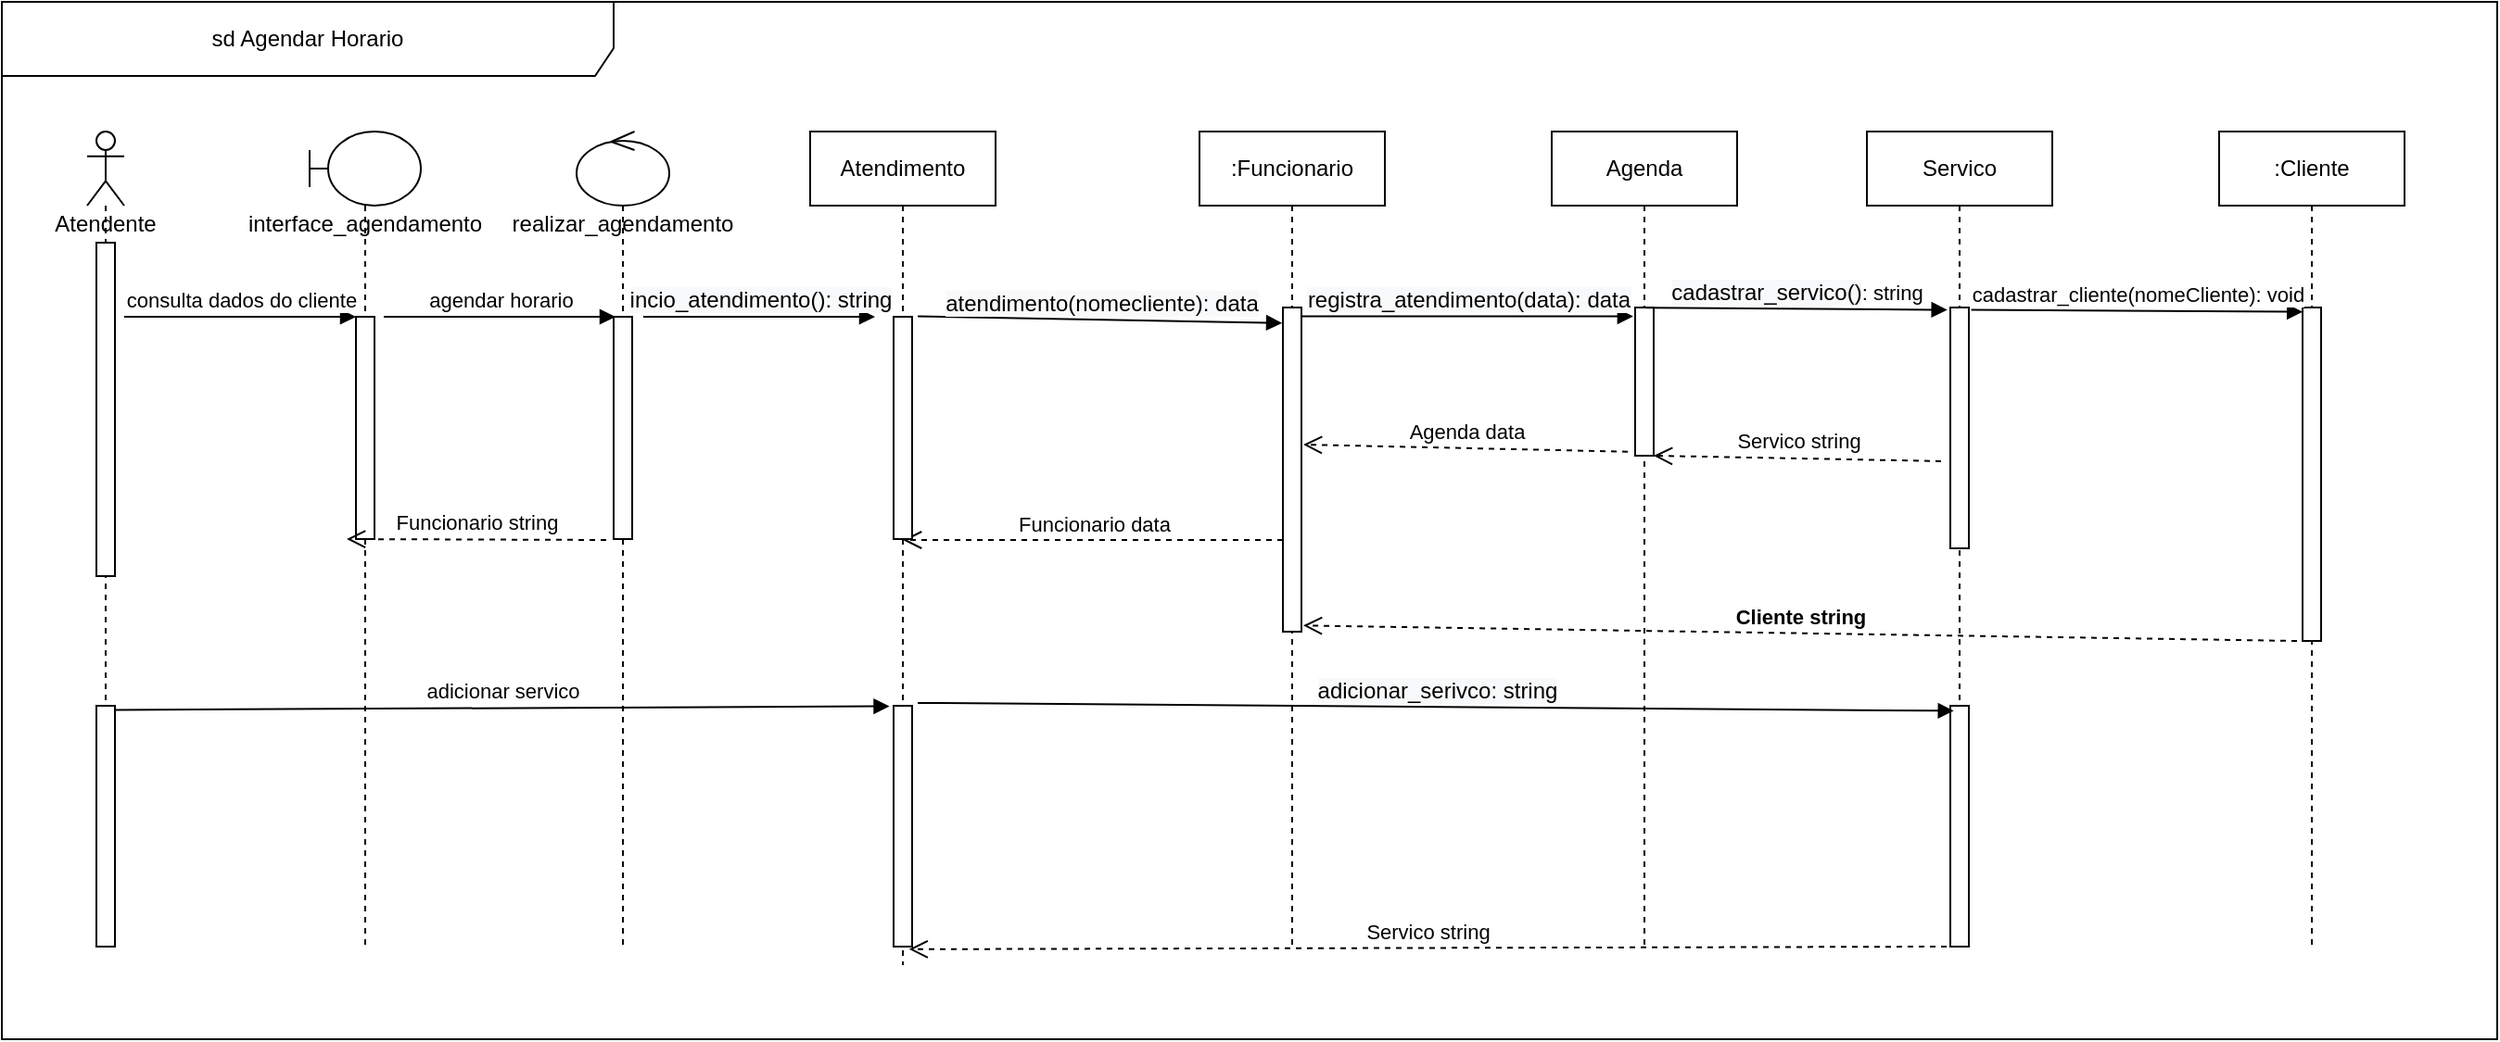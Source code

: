 <mxfile version="14.6.11" type="device"><diagram id="sYILmoYknMZlVqKk6lHa" name="Page-1"><mxGraphModel dx="1342" dy="614" grid="1" gridSize="10" guides="1" tooltips="1" connect="1" arrows="1" fold="1" page="1" pageScale="1" pageWidth="827" pageHeight="1169" math="0" shadow="0"><root><mxCell id="0"/><mxCell id="1" parent="0"/><mxCell id="KtXPnJZJ_gHyf2PemiY1-1" value="sd Agendar Horario" style="shape=umlFrame;whiteSpace=wrap;html=1;width=330;height=40;" parent="1" vertex="1"><mxGeometry x="54" y="60" width="1346" height="560" as="geometry"/></mxCell><mxCell id="KtXPnJZJ_gHyf2PemiY1-2" value=":Funcionario" style="shape=umlLifeline;perimeter=lifelinePerimeter;whiteSpace=wrap;html=1;container=1;collapsible=0;recursiveResize=0;outlineConnect=0;" parent="1" vertex="1"><mxGeometry x="700" y="130" width="100" height="440" as="geometry"/></mxCell><mxCell id="KtXPnJZJ_gHyf2PemiY1-3" value="" style="html=1;points=[];perimeter=orthogonalPerimeter;" parent="KtXPnJZJ_gHyf2PemiY1-2" vertex="1"><mxGeometry x="45" y="95" width="10" height="175" as="geometry"/></mxCell><mxCell id="KtXPnJZJ_gHyf2PemiY1-4" value="Funcionario data" style="html=1;verticalAlign=bottom;endArrow=open;dashed=1;endSize=8;" parent="KtXPnJZJ_gHyf2PemiY1-2" edge="1" target="R1qB3UWMPyIPSlI1BhNb-3"><mxGeometry relative="1" as="geometry"><mxPoint x="45" y="220.5" as="sourcePoint"/><mxPoint x="-95" y="220" as="targetPoint"/></mxGeometry></mxCell><mxCell id="KtXPnJZJ_gHyf2PemiY1-5" value="Agenda" style="shape=umlLifeline;perimeter=lifelinePerimeter;whiteSpace=wrap;html=1;container=1;collapsible=0;recursiveResize=0;outlineConnect=0;" parent="1" vertex="1"><mxGeometry x="890" y="130" width="100" height="440" as="geometry"/></mxCell><mxCell id="KtXPnJZJ_gHyf2PemiY1-6" value="" style="html=1;points=[];perimeter=orthogonalPerimeter;" parent="KtXPnJZJ_gHyf2PemiY1-5" vertex="1"><mxGeometry x="45" y="95" width="10" height="80" as="geometry"/></mxCell><mxCell id="KtXPnJZJ_gHyf2PemiY1-7" value=":Cliente" style="shape=umlLifeline;perimeter=lifelinePerimeter;whiteSpace=wrap;html=1;container=1;collapsible=0;recursiveResize=0;outlineConnect=0;" parent="1" vertex="1"><mxGeometry x="1250" y="130" width="100" height="440" as="geometry"/></mxCell><mxCell id="KtXPnJZJ_gHyf2PemiY1-8" value="" style="html=1;points=[];perimeter=orthogonalPerimeter;" parent="KtXPnJZJ_gHyf2PemiY1-7" vertex="1"><mxGeometry x="45" y="95" width="10" height="180" as="geometry"/></mxCell><mxCell id="KtXPnJZJ_gHyf2PemiY1-9" value="interface_agendamento" style="shape=umlLifeline;participant=umlBoundary;perimeter=lifelinePerimeter;whiteSpace=wrap;html=1;container=1;collapsible=0;recursiveResize=0;verticalAlign=top;spacingTop=36;outlineConnect=0;" parent="1" vertex="1"><mxGeometry x="220" y="130" width="60" height="440" as="geometry"/></mxCell><mxCell id="KtXPnJZJ_gHyf2PemiY1-10" value="" style="html=1;points=[];perimeter=orthogonalPerimeter;" parent="KtXPnJZJ_gHyf2PemiY1-9" vertex="1"><mxGeometry x="25" y="100" width="10" height="120" as="geometry"/></mxCell><mxCell id="KtXPnJZJ_gHyf2PemiY1-11" value="realizar_agendamento" style="shape=umlLifeline;participant=umlControl;perimeter=lifelinePerimeter;whiteSpace=wrap;html=1;container=1;collapsible=0;recursiveResize=0;verticalAlign=top;spacingTop=36;outlineConnect=0;" parent="1" vertex="1"><mxGeometry x="364" y="130" width="50" height="440" as="geometry"/></mxCell><mxCell id="KtXPnJZJ_gHyf2PemiY1-12" value="" style="html=1;points=[];perimeter=orthogonalPerimeter;" parent="KtXPnJZJ_gHyf2PemiY1-11" vertex="1"><mxGeometry x="20" y="100" width="10" height="120" as="geometry"/></mxCell><mxCell id="KtXPnJZJ_gHyf2PemiY1-13" value="Atendente" style="shape=umlLifeline;participant=umlActor;perimeter=lifelinePerimeter;whiteSpace=wrap;html=1;container=1;collapsible=0;recursiveResize=0;verticalAlign=top;spacingTop=36;outlineConnect=0;size=40;" parent="1" vertex="1"><mxGeometry x="100" y="130" width="20" height="440" as="geometry"/></mxCell><mxCell id="KtXPnJZJ_gHyf2PemiY1-14" value="" style="html=1;points=[];perimeter=orthogonalPerimeter;" parent="KtXPnJZJ_gHyf2PemiY1-13" vertex="1"><mxGeometry x="5" y="60" width="10" height="180" as="geometry"/></mxCell><mxCell id="KtXPnJZJ_gHyf2PemiY1-15" value="consulta dados do cliente" style="html=1;verticalAlign=bottom;endArrow=block;" parent="1" target="KtXPnJZJ_gHyf2PemiY1-10" edge="1"><mxGeometry width="80" relative="1" as="geometry"><mxPoint x="120" y="230" as="sourcePoint"/><mxPoint x="200" y="230" as="targetPoint"/></mxGeometry></mxCell><mxCell id="KtXPnJZJ_gHyf2PemiY1-16" value="agendar horario" style="html=1;verticalAlign=bottom;endArrow=block;" parent="1" edge="1"><mxGeometry width="80" relative="1" as="geometry"><mxPoint x="260" y="230" as="sourcePoint"/><mxPoint x="385" y="230" as="targetPoint"/></mxGeometry></mxCell><mxCell id="KtXPnJZJ_gHyf2PemiY1-17" value="&lt;span style=&quot;font-size: 12px ; text-align: left ; background-color: rgb(248 , 249 , 250)&quot;&gt;incio_atendimento()&lt;/span&gt;&lt;span style=&quot;font-size: 12px ; text-align: left ; background-color: rgb(248 , 249 , 250)&quot;&gt;: string&lt;/span&gt;" style="html=1;verticalAlign=bottom;endArrow=block;" parent="1" edge="1"><mxGeometry width="80" relative="1" as="geometry"><mxPoint x="400" y="230" as="sourcePoint"/><mxPoint x="525" y="230" as="targetPoint"/></mxGeometry></mxCell><mxCell id="KtXPnJZJ_gHyf2PemiY1-18" value="&lt;span style=&quot;font-size: 12px ; text-align: left ; background-color: rgb(248 , 249 , 250)&quot;&gt;atendimento(&lt;/span&gt;&lt;span style=&quot;font-size: 12px ; text-align: left ; background-color: rgb(248 , 249 , 250)&quot;&gt;nomecliente&lt;/span&gt;&lt;span style=&quot;font-size: 12px ; text-align: left ; background-color: rgb(248 , 249 , 250)&quot;&gt;): data&lt;/span&gt;" style="html=1;verticalAlign=bottom;endArrow=block;exitX=1.306;exitY=-0.002;exitDx=0;exitDy=0;exitPerimeter=0;entryX=-0.047;entryY=0.048;entryDx=0;entryDy=0;entryPerimeter=0;" parent="1" edge="1" target="KtXPnJZJ_gHyf2PemiY1-3" source="R1qB3UWMPyIPSlI1BhNb-4"><mxGeometry width="80" relative="1" as="geometry"><mxPoint x="578" y="230" as="sourcePoint"/><mxPoint x="708" y="230" as="targetPoint"/></mxGeometry></mxCell><mxCell id="KtXPnJZJ_gHyf2PemiY1-19" value="cadastrar_cliente(nomeCliente): void" style="html=1;verticalAlign=bottom;endArrow=block;exitX=1.129;exitY=0.01;exitDx=0;exitDy=0;exitPerimeter=0;entryX=0.012;entryY=0.013;entryDx=0;entryDy=0;entryPerimeter=0;" parent="1" edge="1" target="KtXPnJZJ_gHyf2PemiY1-8" source="R1qB3UWMPyIPSlI1BhNb-8"><mxGeometry width="80" relative="1" as="geometry"><mxPoint x="1140" y="230" as="sourcePoint"/><mxPoint x="1270" y="230" as="targetPoint"/></mxGeometry></mxCell><mxCell id="KtXPnJZJ_gHyf2PemiY1-20" value="Cliente string" style="html=1;verticalAlign=bottom;endArrow=open;dashed=1;endSize=8;entryX=1.1;entryY=0.981;entryDx=0;entryDy=0;entryPerimeter=0;exitX=-0.3;exitY=1;exitDx=0;exitDy=0;exitPerimeter=0;fontStyle=1" parent="1" source="KtXPnJZJ_gHyf2PemiY1-8" target="KtXPnJZJ_gHyf2PemiY1-3" edge="1"><mxGeometry relative="1" as="geometry"><mxPoint x="930" y="320" as="sourcePoint"/><mxPoint x="850" y="320" as="targetPoint"/></mxGeometry></mxCell><mxCell id="KtXPnJZJ_gHyf2PemiY1-21" value="Agenda data" style="html=1;verticalAlign=bottom;endArrow=open;dashed=1;endSize=8;exitX=-0.4;exitY=0.973;exitDx=0;exitDy=0;exitPerimeter=0;" parent="1" source="KtXPnJZJ_gHyf2PemiY1-6" edge="1"><mxGeometry relative="1" as="geometry"><mxPoint x="940" y="330" as="sourcePoint"/><mxPoint x="756" y="299" as="targetPoint"/></mxGeometry></mxCell><mxCell id="KtXPnJZJ_gHyf2PemiY1-22" value="Funcionario string" style="html=1;verticalAlign=bottom;endArrow=open;dashed=1;endSize=8;entryX=1;entryY=0.4;entryDx=0;entryDy=0;entryPerimeter=0;" parent="1" edge="1"><mxGeometry relative="1" as="geometry"><mxPoint x="380" y="350.5" as="sourcePoint"/><mxPoint x="240" y="350" as="targetPoint"/></mxGeometry></mxCell><mxCell id="xvRUAfqOayIM7zzjGgOc-2" value="adicionar servico" style="html=1;verticalAlign=bottom;endArrow=block;entryX=-0.224;entryY=0.002;entryDx=0;entryDy=0;entryPerimeter=0;exitX=1.012;exitY=0.017;exitDx=0;exitDy=0;exitPerimeter=0;" parent="1" target="xvRUAfqOayIM7zzjGgOc-1" edge="1" source="ES0Nfo4XnWL0-ivm4MPE-1"><mxGeometry width="80" relative="1" as="geometry"><mxPoint x="120" y="470" as="sourcePoint"/><mxPoint x="235" y="470" as="targetPoint"/></mxGeometry></mxCell><mxCell id="R1qB3UWMPyIPSlI1BhNb-3" value="Atendimento" style="shape=umlLifeline;perimeter=lifelinePerimeter;whiteSpace=wrap;html=1;container=1;collapsible=0;recursiveResize=0;outlineConnect=0;" parent="1" vertex="1"><mxGeometry x="490" y="130" width="100" height="450" as="geometry"/></mxCell><mxCell id="R1qB3UWMPyIPSlI1BhNb-4" value="" style="html=1;points=[];perimeter=orthogonalPerimeter;" parent="R1qB3UWMPyIPSlI1BhNb-3" vertex="1"><mxGeometry x="45" y="100" width="10" height="120" as="geometry"/></mxCell><mxCell id="xvRUAfqOayIM7zzjGgOc-1" value="" style="html=1;points=[];perimeter=orthogonalPerimeter;" parent="R1qB3UWMPyIPSlI1BhNb-3" vertex="1"><mxGeometry x="45" y="310" width="10" height="130" as="geometry"/></mxCell><mxCell id="R1qB3UWMPyIPSlI1BhNb-7" value="Servico" style="shape=umlLifeline;perimeter=lifelinePerimeter;whiteSpace=wrap;html=1;container=1;collapsible=0;recursiveResize=0;outlineConnect=0;" parent="1" vertex="1"><mxGeometry x="1060" y="130" width="100" height="440" as="geometry"/></mxCell><mxCell id="R1qB3UWMPyIPSlI1BhNb-8" value="" style="html=1;points=[];perimeter=orthogonalPerimeter;" parent="R1qB3UWMPyIPSlI1BhNb-7" vertex="1"><mxGeometry x="45" y="95" width="10" height="130" as="geometry"/></mxCell><mxCell id="R1qB3UWMPyIPSlI1BhNb-14" value="" style="html=1;points=[];perimeter=orthogonalPerimeter;" parent="R1qB3UWMPyIPSlI1BhNb-7" vertex="1"><mxGeometry x="45" y="310" width="10" height="130" as="geometry"/></mxCell><mxCell id="R1qB3UWMPyIPSlI1BhNb-10" value="&lt;span style=&quot;font-size: 12px ; text-align: left ; background-color: rgb(248 , 249 , 250)&quot;&gt;cadastrar_servico()&lt;/span&gt;: string" style="html=1;verticalAlign=bottom;endArrow=block;entryX=-0.165;entryY=0.01;entryDx=0;entryDy=0;entryPerimeter=0;exitX=0.6;exitY=0.001;exitDx=0;exitDy=0;exitPerimeter=0;" parent="1" edge="1" target="R1qB3UWMPyIPSlI1BhNb-8" source="KtXPnJZJ_gHyf2PemiY1-6"><mxGeometry width="80" relative="1" as="geometry"><mxPoint x="960" y="230" as="sourcePoint"/><mxPoint x="1090" y="230" as="targetPoint"/></mxGeometry></mxCell><mxCell id="R1qB3UWMPyIPSlI1BhNb-13" value="&lt;span style=&quot;font-size: 12px ; text-align: left ; background-color: rgb(248 , 249 , 250)&quot;&gt;registra_atendimento(data)&lt;/span&gt;&lt;span style=&quot;font-size: 12px ; text-align: left ; background-color: rgb(248 , 249 , 250)&quot;&gt;: data&lt;/span&gt;" style="html=1;verticalAlign=bottom;endArrow=block;entryX=-0.106;entryY=0.06;entryDx=0;entryDy=0;entryPerimeter=0;" parent="1" edge="1" target="KtXPnJZJ_gHyf2PemiY1-6" source="KtXPnJZJ_gHyf2PemiY1-3"><mxGeometry width="80" relative="1" as="geometry"><mxPoint x="780" y="230" as="sourcePoint"/><mxPoint x="910" y="230" as="targetPoint"/></mxGeometry></mxCell><mxCell id="R1qB3UWMPyIPSlI1BhNb-17" value="&lt;span style=&quot;font-size: 12px ; text-align: left ; background-color: rgb(248 , 249 , 250)&quot;&gt;adicionar_serivco&lt;/span&gt;&lt;span style=&quot;font-size: 12px ; text-align: left ; background-color: rgb(248 , 249 , 250)&quot;&gt;: string&lt;/span&gt;" style="html=1;verticalAlign=bottom;endArrow=block;exitX=1.306;exitY=-0.012;exitDx=0;exitDy=0;exitPerimeter=0;entryX=0.188;entryY=0.021;entryDx=0;entryDy=0;entryPerimeter=0;" parent="1" source="xvRUAfqOayIM7zzjGgOc-1" target="R1qB3UWMPyIPSlI1BhNb-14" edge="1"><mxGeometry width="80" relative="1" as="geometry"><mxPoint x="600" y="470" as="sourcePoint"/><mxPoint x="730" y="470" as="targetPoint"/></mxGeometry></mxCell><mxCell id="R1qB3UWMPyIPSlI1BhNb-18" value="Servico string" style="html=1;verticalAlign=bottom;endArrow=open;dashed=1;endSize=8;entryX=0.835;entryY=1.011;entryDx=0;entryDy=0;entryPerimeter=0;exitX=-0.2;exitY=1;exitDx=0;exitDy=0;exitPerimeter=0;" parent="1" source="R1qB3UWMPyIPSlI1BhNb-14" target="xvRUAfqOayIM7zzjGgOc-1" edge="1"><mxGeometry relative="1" as="geometry"><mxPoint x="843" y="550" as="sourcePoint"/><mxPoint x="660" y="548.97" as="targetPoint"/></mxGeometry></mxCell><mxCell id="ES0Nfo4XnWL0-ivm4MPE-1" value="" style="html=1;points=[];perimeter=orthogonalPerimeter;" vertex="1" parent="1"><mxGeometry x="105" y="440" width="10" height="130" as="geometry"/></mxCell><mxCell id="ES0Nfo4XnWL0-ivm4MPE-2" value="Servico string" style="html=1;verticalAlign=bottom;endArrow=open;dashed=1;endSize=8;exitX=-0.5;exitY=0.638;exitDx=0;exitDy=0;exitPerimeter=0;" edge="1" parent="1" source="R1qB3UWMPyIPSlI1BhNb-8" target="KtXPnJZJ_gHyf2PemiY1-6"><mxGeometry relative="1" as="geometry"><mxPoint x="941" y="312.84" as="sourcePoint"/><mxPoint x="766" y="309" as="targetPoint"/></mxGeometry></mxCell></root></mxGraphModel></diagram></mxfile>